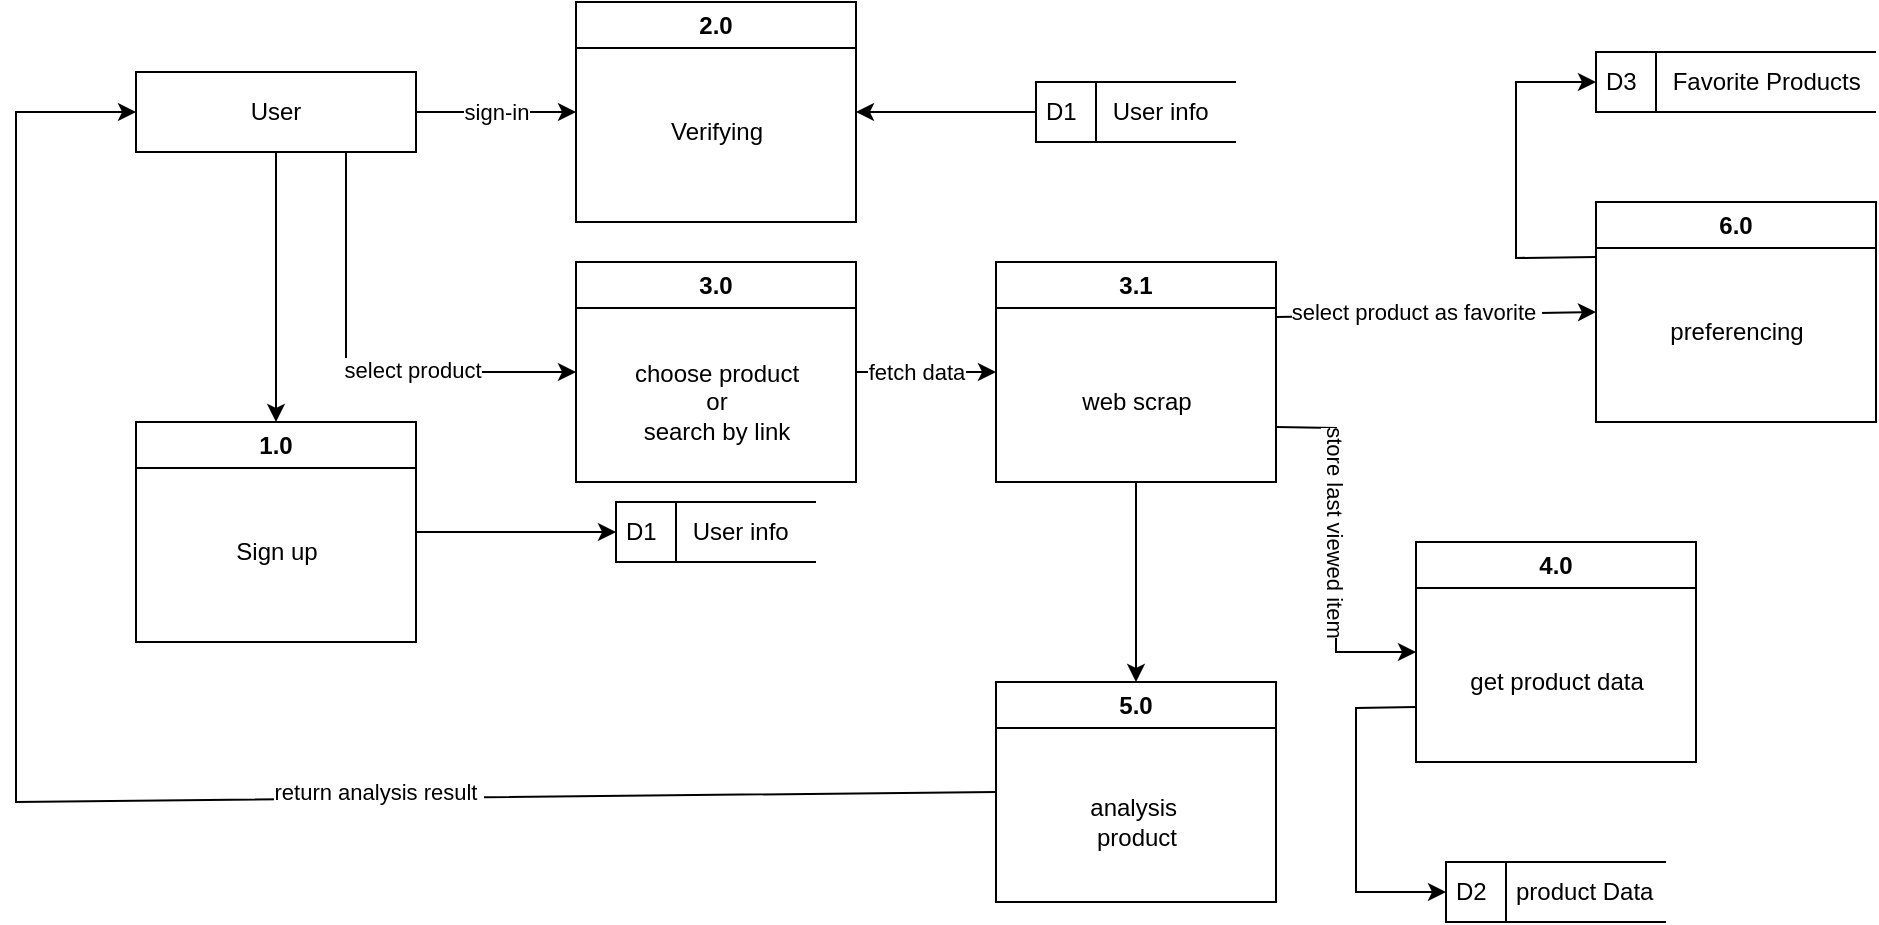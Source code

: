 <mxfile version="22.1.15" type="github">
  <diagram name="Page-1" id="nvn6G4osg2kuB5KW64rN">
    <mxGraphModel dx="1259" dy="655" grid="1" gridSize="10" guides="1" tooltips="1" connect="1" arrows="1" fold="1" page="1" pageScale="1" pageWidth="850" pageHeight="1100" math="0" shadow="0">
      <root>
        <mxCell id="0" />
        <mxCell id="1" parent="0" />
        <mxCell id="K5C3Ungo8rF5Zt5EX8Rx-1" value="2.0" style="swimlane;whiteSpace=wrap;html=1;" vertex="1" parent="1">
          <mxGeometry x="320" y="240" width="140" height="110" as="geometry" />
        </mxCell>
        <mxCell id="K5C3Ungo8rF5Zt5EX8Rx-4" value="Verifying" style="text;html=1;align=center;verticalAlign=middle;resizable=0;points=[];autosize=1;strokeColor=none;fillColor=none;" vertex="1" parent="K5C3Ungo8rF5Zt5EX8Rx-1">
          <mxGeometry x="35" y="50" width="70" height="30" as="geometry" />
        </mxCell>
        <mxCell id="K5C3Ungo8rF5Zt5EX8Rx-2" value="User" style="rounded=0;whiteSpace=wrap;html=1;" vertex="1" parent="1">
          <mxGeometry x="100" y="275" width="140" height="40" as="geometry" />
        </mxCell>
        <mxCell id="K5C3Ungo8rF5Zt5EX8Rx-5" value="D1&lt;span style=&quot;white-space: pre;&quot;&gt;&#x9;  User info&lt;/span&gt;" style="html=1;dashed=0;whiteSpace=wrap;shape=mxgraph.dfd.dataStoreID;align=left;spacingLeft=3;points=[[0,0],[0.5,0],[1,0],[0,0.5],[1,0.5],[0,1],[0.5,1],[1,1]];" vertex="1" parent="1">
          <mxGeometry x="550" y="280" width="100" height="30" as="geometry" />
        </mxCell>
        <mxCell id="K5C3Ungo8rF5Zt5EX8Rx-6" value="D1&lt;span style=&quot;white-space: pre;&quot;&gt;&#x9;  User info&lt;/span&gt;" style="html=1;dashed=0;whiteSpace=wrap;shape=mxgraph.dfd.dataStoreID;align=left;spacingLeft=3;points=[[0,0],[0.5,0],[1,0],[0,0.5],[1,0.5],[0,1],[0.5,1],[1,1]];" vertex="1" parent="1">
          <mxGeometry x="340" y="490" width="100" height="30" as="geometry" />
        </mxCell>
        <mxCell id="K5C3Ungo8rF5Zt5EX8Rx-9" value="1.0" style="swimlane;whiteSpace=wrap;html=1;" vertex="1" parent="1">
          <mxGeometry x="100" y="450" width="140" height="110" as="geometry" />
        </mxCell>
        <mxCell id="K5C3Ungo8rF5Zt5EX8Rx-10" value="Sign up" style="text;html=1;align=center;verticalAlign=middle;resizable=0;points=[];autosize=1;strokeColor=none;fillColor=none;" vertex="1" parent="K5C3Ungo8rF5Zt5EX8Rx-9">
          <mxGeometry x="40" y="50" width="60" height="30" as="geometry" />
        </mxCell>
        <mxCell id="K5C3Ungo8rF5Zt5EX8Rx-11" value="" style="endArrow=classic;html=1;rounded=0;exitX=1;exitY=0.5;exitDx=0;exitDy=0;entryX=0;entryY=0.5;entryDx=0;entryDy=0;" edge="1" parent="1" source="K5C3Ungo8rF5Zt5EX8Rx-2" target="K5C3Ungo8rF5Zt5EX8Rx-1">
          <mxGeometry width="50" height="50" relative="1" as="geometry">
            <mxPoint x="400" y="550" as="sourcePoint" />
            <mxPoint x="450" y="500" as="targetPoint" />
          </mxGeometry>
        </mxCell>
        <mxCell id="K5C3Ungo8rF5Zt5EX8Rx-13" value="sign-in" style="edgeLabel;html=1;align=center;verticalAlign=middle;resizable=0;points=[];" vertex="1" connectable="0" parent="K5C3Ungo8rF5Zt5EX8Rx-11">
          <mxGeometry x="-0.336" y="1" relative="1" as="geometry">
            <mxPoint x="13" y="1" as="offset" />
          </mxGeometry>
        </mxCell>
        <mxCell id="K5C3Ungo8rF5Zt5EX8Rx-12" value="" style="endArrow=classic;html=1;rounded=0;entryX=1;entryY=0.5;entryDx=0;entryDy=0;exitX=0;exitY=0.5;exitDx=0;exitDy=0;" edge="1" parent="1" source="K5C3Ungo8rF5Zt5EX8Rx-5" target="K5C3Ungo8rF5Zt5EX8Rx-1">
          <mxGeometry width="50" height="50" relative="1" as="geometry">
            <mxPoint x="560" y="400" as="sourcePoint" />
            <mxPoint x="450" y="500" as="targetPoint" />
          </mxGeometry>
        </mxCell>
        <mxCell id="K5C3Ungo8rF5Zt5EX8Rx-14" value="" style="endArrow=classic;html=1;rounded=0;exitX=0.5;exitY=1;exitDx=0;exitDy=0;entryX=0.5;entryY=0;entryDx=0;entryDy=0;" edge="1" parent="1" source="K5C3Ungo8rF5Zt5EX8Rx-2" target="K5C3Ungo8rF5Zt5EX8Rx-9">
          <mxGeometry width="50" height="50" relative="1" as="geometry">
            <mxPoint x="400" y="550" as="sourcePoint" />
            <mxPoint x="450" y="500" as="targetPoint" />
          </mxGeometry>
        </mxCell>
        <mxCell id="K5C3Ungo8rF5Zt5EX8Rx-15" value="" style="endArrow=classic;html=1;rounded=0;exitX=1;exitY=0.5;exitDx=0;exitDy=0;entryX=0;entryY=0.5;entryDx=0;entryDy=0;" edge="1" parent="1" source="K5C3Ungo8rF5Zt5EX8Rx-9" target="K5C3Ungo8rF5Zt5EX8Rx-6">
          <mxGeometry width="50" height="50" relative="1" as="geometry">
            <mxPoint x="400" y="550" as="sourcePoint" />
            <mxPoint x="310" y="510" as="targetPoint" />
          </mxGeometry>
        </mxCell>
        <mxCell id="K5C3Ungo8rF5Zt5EX8Rx-16" value="3.0" style="swimlane;whiteSpace=wrap;html=1;" vertex="1" parent="1">
          <mxGeometry x="320" y="370" width="140" height="110" as="geometry" />
        </mxCell>
        <mxCell id="K5C3Ungo8rF5Zt5EX8Rx-17" value="choose product&lt;br&gt;or&lt;br&gt;search by link" style="text;html=1;align=center;verticalAlign=middle;resizable=0;points=[];autosize=1;strokeColor=none;fillColor=none;" vertex="1" parent="K5C3Ungo8rF5Zt5EX8Rx-16">
          <mxGeometry x="15" y="40" width="110" height="60" as="geometry" />
        </mxCell>
        <mxCell id="K5C3Ungo8rF5Zt5EX8Rx-18" value="" style="endArrow=classic;html=1;rounded=0;exitX=0.75;exitY=1;exitDx=0;exitDy=0;entryX=0;entryY=0.5;entryDx=0;entryDy=0;" edge="1" parent="1" source="K5C3Ungo8rF5Zt5EX8Rx-2" target="K5C3Ungo8rF5Zt5EX8Rx-16">
          <mxGeometry width="50" height="50" relative="1" as="geometry">
            <mxPoint x="400" y="550" as="sourcePoint" />
            <mxPoint x="450" y="500" as="targetPoint" />
            <Array as="points">
              <mxPoint x="205" y="425" />
            </Array>
          </mxGeometry>
        </mxCell>
        <mxCell id="K5C3Ungo8rF5Zt5EX8Rx-19" value="select product" style="edgeLabel;html=1;align=center;verticalAlign=middle;resizable=0;points=[];" vertex="1" connectable="0" parent="K5C3Ungo8rF5Zt5EX8Rx-18">
          <mxGeometry x="0.27" y="1" relative="1" as="geometry">
            <mxPoint as="offset" />
          </mxGeometry>
        </mxCell>
        <mxCell id="K5C3Ungo8rF5Zt5EX8Rx-20" value="3.1" style="swimlane;whiteSpace=wrap;html=1;" vertex="1" parent="1">
          <mxGeometry x="530" y="370" width="140" height="110" as="geometry" />
        </mxCell>
        <mxCell id="K5C3Ungo8rF5Zt5EX8Rx-21" value="web scrap" style="text;html=1;align=center;verticalAlign=middle;resizable=0;points=[];autosize=1;strokeColor=none;fillColor=none;" vertex="1" parent="K5C3Ungo8rF5Zt5EX8Rx-20">
          <mxGeometry x="30" y="55" width="80" height="30" as="geometry" />
        </mxCell>
        <mxCell id="K5C3Ungo8rF5Zt5EX8Rx-22" value="" style="endArrow=classic;html=1;rounded=0;exitX=1;exitY=0.5;exitDx=0;exitDy=0;entryX=0;entryY=0.5;entryDx=0;entryDy=0;" edge="1" parent="1" source="K5C3Ungo8rF5Zt5EX8Rx-16" target="K5C3Ungo8rF5Zt5EX8Rx-20">
          <mxGeometry width="50" height="50" relative="1" as="geometry">
            <mxPoint x="410" y="550" as="sourcePoint" />
            <mxPoint x="460" y="500" as="targetPoint" />
          </mxGeometry>
        </mxCell>
        <mxCell id="K5C3Ungo8rF5Zt5EX8Rx-23" value="fetch data" style="edgeLabel;html=1;align=center;verticalAlign=middle;resizable=0;points=[];" vertex="1" connectable="0" parent="K5C3Ungo8rF5Zt5EX8Rx-22">
          <mxGeometry x="-0.413" y="1" relative="1" as="geometry">
            <mxPoint x="9" y="1" as="offset" />
          </mxGeometry>
        </mxCell>
        <mxCell id="K5C3Ungo8rF5Zt5EX8Rx-24" value="5.0" style="swimlane;whiteSpace=wrap;html=1;startSize=23;" vertex="1" parent="1">
          <mxGeometry x="530" y="580" width="140" height="110" as="geometry" />
        </mxCell>
        <mxCell id="K5C3Ungo8rF5Zt5EX8Rx-25" value="analysis&amp;nbsp;&lt;br&gt;product" style="text;html=1;align=center;verticalAlign=middle;resizable=0;points=[];autosize=1;strokeColor=none;fillColor=none;" vertex="1" parent="K5C3Ungo8rF5Zt5EX8Rx-24">
          <mxGeometry x="35" y="50" width="70" height="40" as="geometry" />
        </mxCell>
        <mxCell id="K5C3Ungo8rF5Zt5EX8Rx-26" value="" style="endArrow=classic;html=1;rounded=0;entryX=0.5;entryY=0;entryDx=0;entryDy=0;exitX=0.5;exitY=1;exitDx=0;exitDy=0;" edge="1" parent="1" source="K5C3Ungo8rF5Zt5EX8Rx-20" target="K5C3Ungo8rF5Zt5EX8Rx-24">
          <mxGeometry width="50" height="50" relative="1" as="geometry">
            <mxPoint x="640" y="490" as="sourcePoint" />
            <mxPoint x="690" y="440" as="targetPoint" />
          </mxGeometry>
        </mxCell>
        <mxCell id="K5C3Ungo8rF5Zt5EX8Rx-31" value="" style="endArrow=classic;html=1;rounded=0;exitX=0;exitY=0.5;exitDx=0;exitDy=0;entryX=0;entryY=0.5;entryDx=0;entryDy=0;" edge="1" parent="1" source="K5C3Ungo8rF5Zt5EX8Rx-24" target="K5C3Ungo8rF5Zt5EX8Rx-2">
          <mxGeometry width="50" height="50" relative="1" as="geometry">
            <mxPoint x="460" y="600" as="sourcePoint" />
            <mxPoint x="510" y="550" as="targetPoint" />
            <Array as="points">
              <mxPoint x="40" y="640" />
              <mxPoint x="40" y="295" />
            </Array>
          </mxGeometry>
        </mxCell>
        <mxCell id="K5C3Ungo8rF5Zt5EX8Rx-32" value="return analysis result&amp;nbsp;" style="edgeLabel;html=1;align=center;verticalAlign=middle;resizable=0;points=[];" vertex="1" connectable="0" parent="K5C3Ungo8rF5Zt5EX8Rx-31">
          <mxGeometry x="-0.31" y="-3" relative="1" as="geometry">
            <mxPoint as="offset" />
          </mxGeometry>
        </mxCell>
        <mxCell id="K5C3Ungo8rF5Zt5EX8Rx-33" value="4.0" style="swimlane;whiteSpace=wrap;html=1;" vertex="1" parent="1">
          <mxGeometry x="740" y="510" width="140" height="110" as="geometry" />
        </mxCell>
        <mxCell id="K5C3Ungo8rF5Zt5EX8Rx-34" value="get product data" style="text;html=1;align=center;verticalAlign=middle;resizable=0;points=[];autosize=1;strokeColor=none;fillColor=none;" vertex="1" parent="K5C3Ungo8rF5Zt5EX8Rx-33">
          <mxGeometry x="15" y="55" width="110" height="30" as="geometry" />
        </mxCell>
        <mxCell id="K5C3Ungo8rF5Zt5EX8Rx-35" value="" style="endArrow=classic;html=1;rounded=0;exitX=1;exitY=0.75;exitDx=0;exitDy=0;entryX=0;entryY=0.5;entryDx=0;entryDy=0;" edge="1" parent="1" source="K5C3Ungo8rF5Zt5EX8Rx-20" target="K5C3Ungo8rF5Zt5EX8Rx-33">
          <mxGeometry width="50" height="50" relative="1" as="geometry">
            <mxPoint x="460" y="510" as="sourcePoint" />
            <mxPoint x="510" y="460" as="targetPoint" />
            <Array as="points">
              <mxPoint x="700" y="453" />
              <mxPoint x="700" y="565" />
            </Array>
          </mxGeometry>
        </mxCell>
        <mxCell id="K5C3Ungo8rF5Zt5EX8Rx-36" value="store last viewed item" style="edgeLabel;html=1;align=center;verticalAlign=middle;resizable=0;points=[];rotation=90;" vertex="1" connectable="0" parent="K5C3Ungo8rF5Zt5EX8Rx-35">
          <mxGeometry x="-0.223" y="-1" relative="1" as="geometry">
            <mxPoint x="1" y="11" as="offset" />
          </mxGeometry>
        </mxCell>
        <mxCell id="K5C3Ungo8rF5Zt5EX8Rx-37" value="D2&lt;span style=&quot;white-space: pre;&quot;&gt;&#x9;&lt;/span&gt;&amp;nbsp;product Data" style="html=1;dashed=0;whiteSpace=wrap;shape=mxgraph.dfd.dataStoreID;align=left;spacingLeft=3;points=[[0,0],[0.5,0],[1,0],[0,0.5],[1,0.5],[0,1],[0.5,1],[1,1]];" vertex="1" parent="1">
          <mxGeometry x="755" y="670" width="110" height="30" as="geometry" />
        </mxCell>
        <mxCell id="K5C3Ungo8rF5Zt5EX8Rx-38" value="" style="endArrow=classic;html=1;rounded=0;exitX=0;exitY=0.75;exitDx=0;exitDy=0;entryX=0;entryY=0.5;entryDx=0;entryDy=0;" edge="1" parent="1" source="K5C3Ungo8rF5Zt5EX8Rx-33" target="K5C3Ungo8rF5Zt5EX8Rx-37">
          <mxGeometry width="50" height="50" relative="1" as="geometry">
            <mxPoint x="460" y="690" as="sourcePoint" />
            <mxPoint x="510" y="640" as="targetPoint" />
            <Array as="points">
              <mxPoint x="710" y="593" />
              <mxPoint x="710" y="685" />
            </Array>
          </mxGeometry>
        </mxCell>
        <mxCell id="K5C3Ungo8rF5Zt5EX8Rx-46" value="6.0" style="swimlane;whiteSpace=wrap;html=1;" vertex="1" parent="1">
          <mxGeometry x="830" y="340" width="140" height="110" as="geometry" />
        </mxCell>
        <mxCell id="K5C3Ungo8rF5Zt5EX8Rx-47" value="preferencing" style="text;html=1;align=center;verticalAlign=middle;resizable=0;points=[];autosize=1;strokeColor=none;fillColor=none;" vertex="1" parent="K5C3Ungo8rF5Zt5EX8Rx-46">
          <mxGeometry x="25" y="50" width="90" height="30" as="geometry" />
        </mxCell>
        <mxCell id="K5C3Ungo8rF5Zt5EX8Rx-48" value="" style="endArrow=classic;html=1;rounded=0;exitX=1;exitY=0.25;exitDx=0;exitDy=0;entryX=0;entryY=0.5;entryDx=0;entryDy=0;" edge="1" parent="1" target="K5C3Ungo8rF5Zt5EX8Rx-46" source="K5C3Ungo8rF5Zt5EX8Rx-20">
          <mxGeometry width="50" height="50" relative="1" as="geometry">
            <mxPoint x="610" y="450" as="sourcePoint" />
            <mxPoint x="950" y="455" as="targetPoint" />
            <Array as="points" />
          </mxGeometry>
        </mxCell>
        <mxCell id="K5C3Ungo8rF5Zt5EX8Rx-49" value="select product as favorite&amp;nbsp;" style="edgeLabel;html=1;align=center;verticalAlign=middle;resizable=0;points=[];" vertex="1" connectable="0" parent="K5C3Ungo8rF5Zt5EX8Rx-48">
          <mxGeometry x="0.148" y="-3" relative="1" as="geometry">
            <mxPoint x="-22" y="-4" as="offset" />
          </mxGeometry>
        </mxCell>
        <mxCell id="K5C3Ungo8rF5Zt5EX8Rx-50" value="D3&lt;span style=&quot;white-space: pre;&quot;&gt;&#x9;  &lt;/span&gt;Favorite Products" style="html=1;dashed=0;whiteSpace=wrap;shape=mxgraph.dfd.dataStoreID;align=left;spacingLeft=3;points=[[0,0],[0.5,0],[1,0],[0,0.5],[1,0.5],[0,1],[0.5,1],[1,1]];" vertex="1" parent="1">
          <mxGeometry x="830" y="265" width="140" height="30" as="geometry" />
        </mxCell>
        <mxCell id="K5C3Ungo8rF5Zt5EX8Rx-51" value="" style="endArrow=classic;html=1;rounded=0;exitX=0;exitY=0.25;exitDx=0;exitDy=0;entryX=0;entryY=0.5;entryDx=0;entryDy=0;" edge="1" parent="1" source="K5C3Ungo8rF5Zt5EX8Rx-46" target="K5C3Ungo8rF5Zt5EX8Rx-50">
          <mxGeometry width="50" height="50" relative="1" as="geometry">
            <mxPoint x="970" y="660" as="sourcePoint" />
            <mxPoint x="1020" y="610" as="targetPoint" />
            <Array as="points">
              <mxPoint x="790" y="368" />
              <mxPoint x="790" y="280" />
            </Array>
          </mxGeometry>
        </mxCell>
      </root>
    </mxGraphModel>
  </diagram>
</mxfile>
